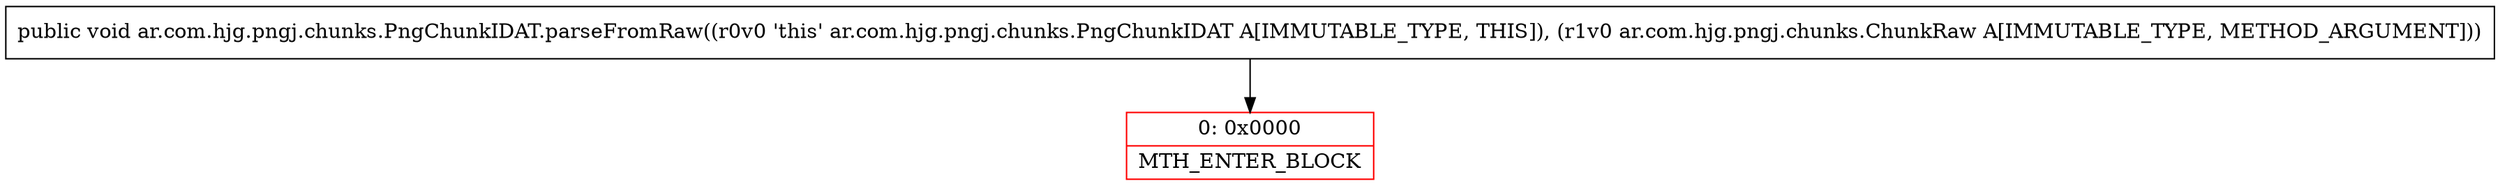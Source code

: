digraph "CFG forar.com.hjg.pngj.chunks.PngChunkIDAT.parseFromRaw(Lar\/com\/hjg\/pngj\/chunks\/ChunkRaw;)V" {
subgraph cluster_Region_1874406646 {
label = "R(0)";
node [shape=record,color=blue];
}
Node_0 [shape=record,color=red,label="{0\:\ 0x0000|MTH_ENTER_BLOCK\l}"];
MethodNode[shape=record,label="{public void ar.com.hjg.pngj.chunks.PngChunkIDAT.parseFromRaw((r0v0 'this' ar.com.hjg.pngj.chunks.PngChunkIDAT A[IMMUTABLE_TYPE, THIS]), (r1v0 ar.com.hjg.pngj.chunks.ChunkRaw A[IMMUTABLE_TYPE, METHOD_ARGUMENT])) }"];
MethodNode -> Node_0;
}

